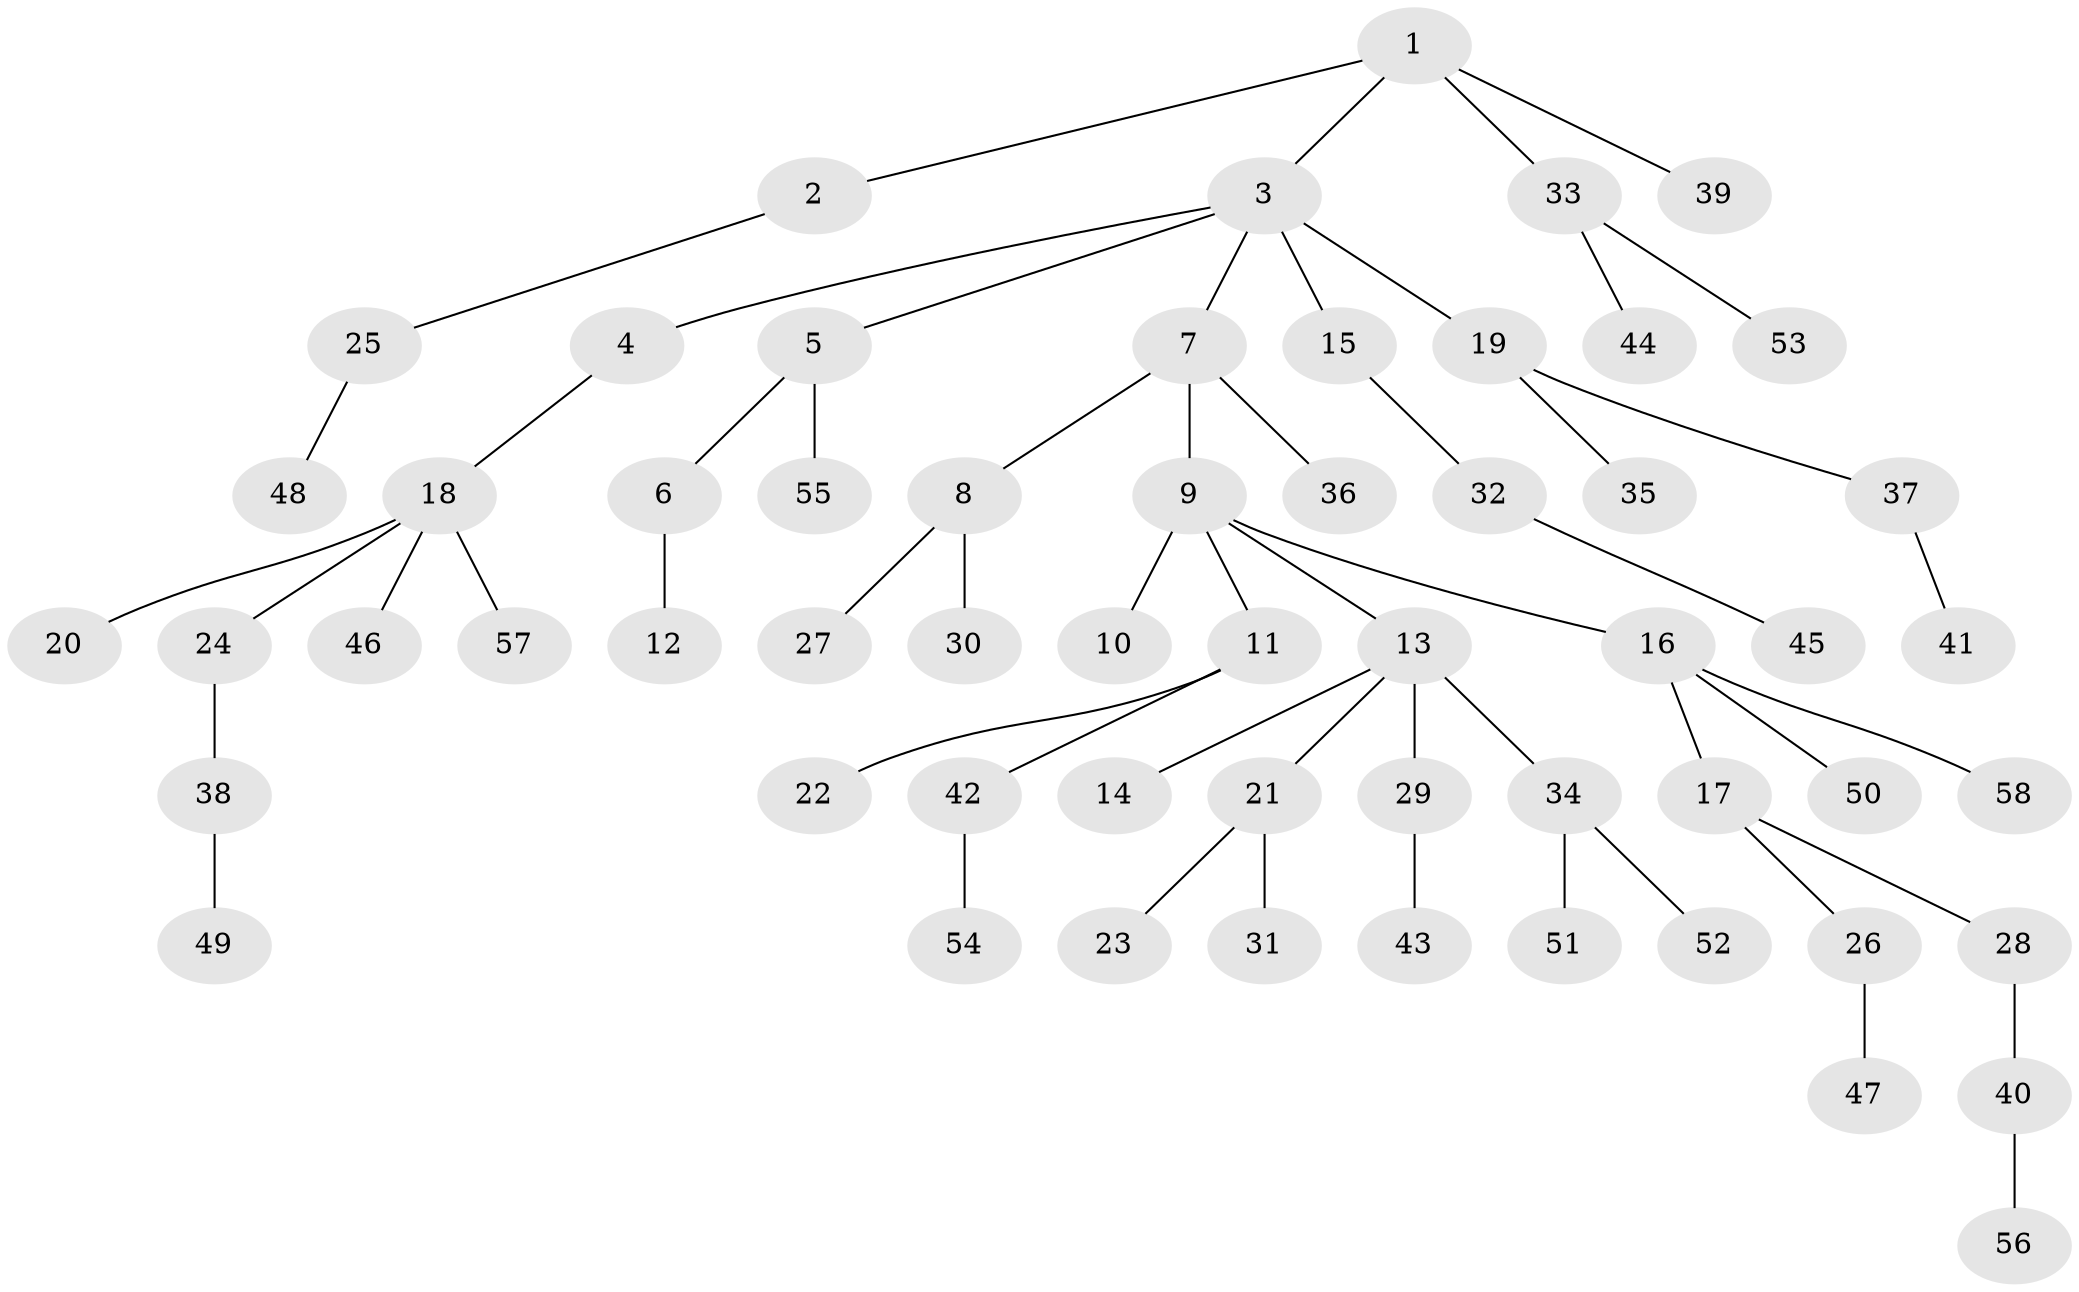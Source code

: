 // Generated by graph-tools (version 1.1) at 2025/11/02/27/25 16:11:24]
// undirected, 58 vertices, 57 edges
graph export_dot {
graph [start="1"]
  node [color=gray90,style=filled];
  1;
  2;
  3;
  4;
  5;
  6;
  7;
  8;
  9;
  10;
  11;
  12;
  13;
  14;
  15;
  16;
  17;
  18;
  19;
  20;
  21;
  22;
  23;
  24;
  25;
  26;
  27;
  28;
  29;
  30;
  31;
  32;
  33;
  34;
  35;
  36;
  37;
  38;
  39;
  40;
  41;
  42;
  43;
  44;
  45;
  46;
  47;
  48;
  49;
  50;
  51;
  52;
  53;
  54;
  55;
  56;
  57;
  58;
  1 -- 2;
  1 -- 3;
  1 -- 33;
  1 -- 39;
  2 -- 25;
  3 -- 4;
  3 -- 5;
  3 -- 7;
  3 -- 15;
  3 -- 19;
  4 -- 18;
  5 -- 6;
  5 -- 55;
  6 -- 12;
  7 -- 8;
  7 -- 9;
  7 -- 36;
  8 -- 27;
  8 -- 30;
  9 -- 10;
  9 -- 11;
  9 -- 13;
  9 -- 16;
  11 -- 22;
  11 -- 42;
  13 -- 14;
  13 -- 21;
  13 -- 29;
  13 -- 34;
  15 -- 32;
  16 -- 17;
  16 -- 50;
  16 -- 58;
  17 -- 26;
  17 -- 28;
  18 -- 20;
  18 -- 24;
  18 -- 46;
  18 -- 57;
  19 -- 35;
  19 -- 37;
  21 -- 23;
  21 -- 31;
  24 -- 38;
  25 -- 48;
  26 -- 47;
  28 -- 40;
  29 -- 43;
  32 -- 45;
  33 -- 44;
  33 -- 53;
  34 -- 51;
  34 -- 52;
  37 -- 41;
  38 -- 49;
  40 -- 56;
  42 -- 54;
}
